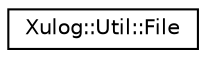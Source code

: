 digraph "Graphical Class Hierarchy"
{
 // LATEX_PDF_SIZE
  edge [fontname="Helvetica",fontsize="10",labelfontname="Helvetica",labelfontsize="10"];
  node [fontname="Helvetica",fontsize="10",shape=record];
  rankdir="LR";
  Node0 [label="Xulog::Util::File",height=0.2,width=0.4,color="black", fillcolor="white", style="filled",URL="$class_xulog_1_1_util_1_1_file.html",tooltip="文件操作相关的实用工具类"];
}
